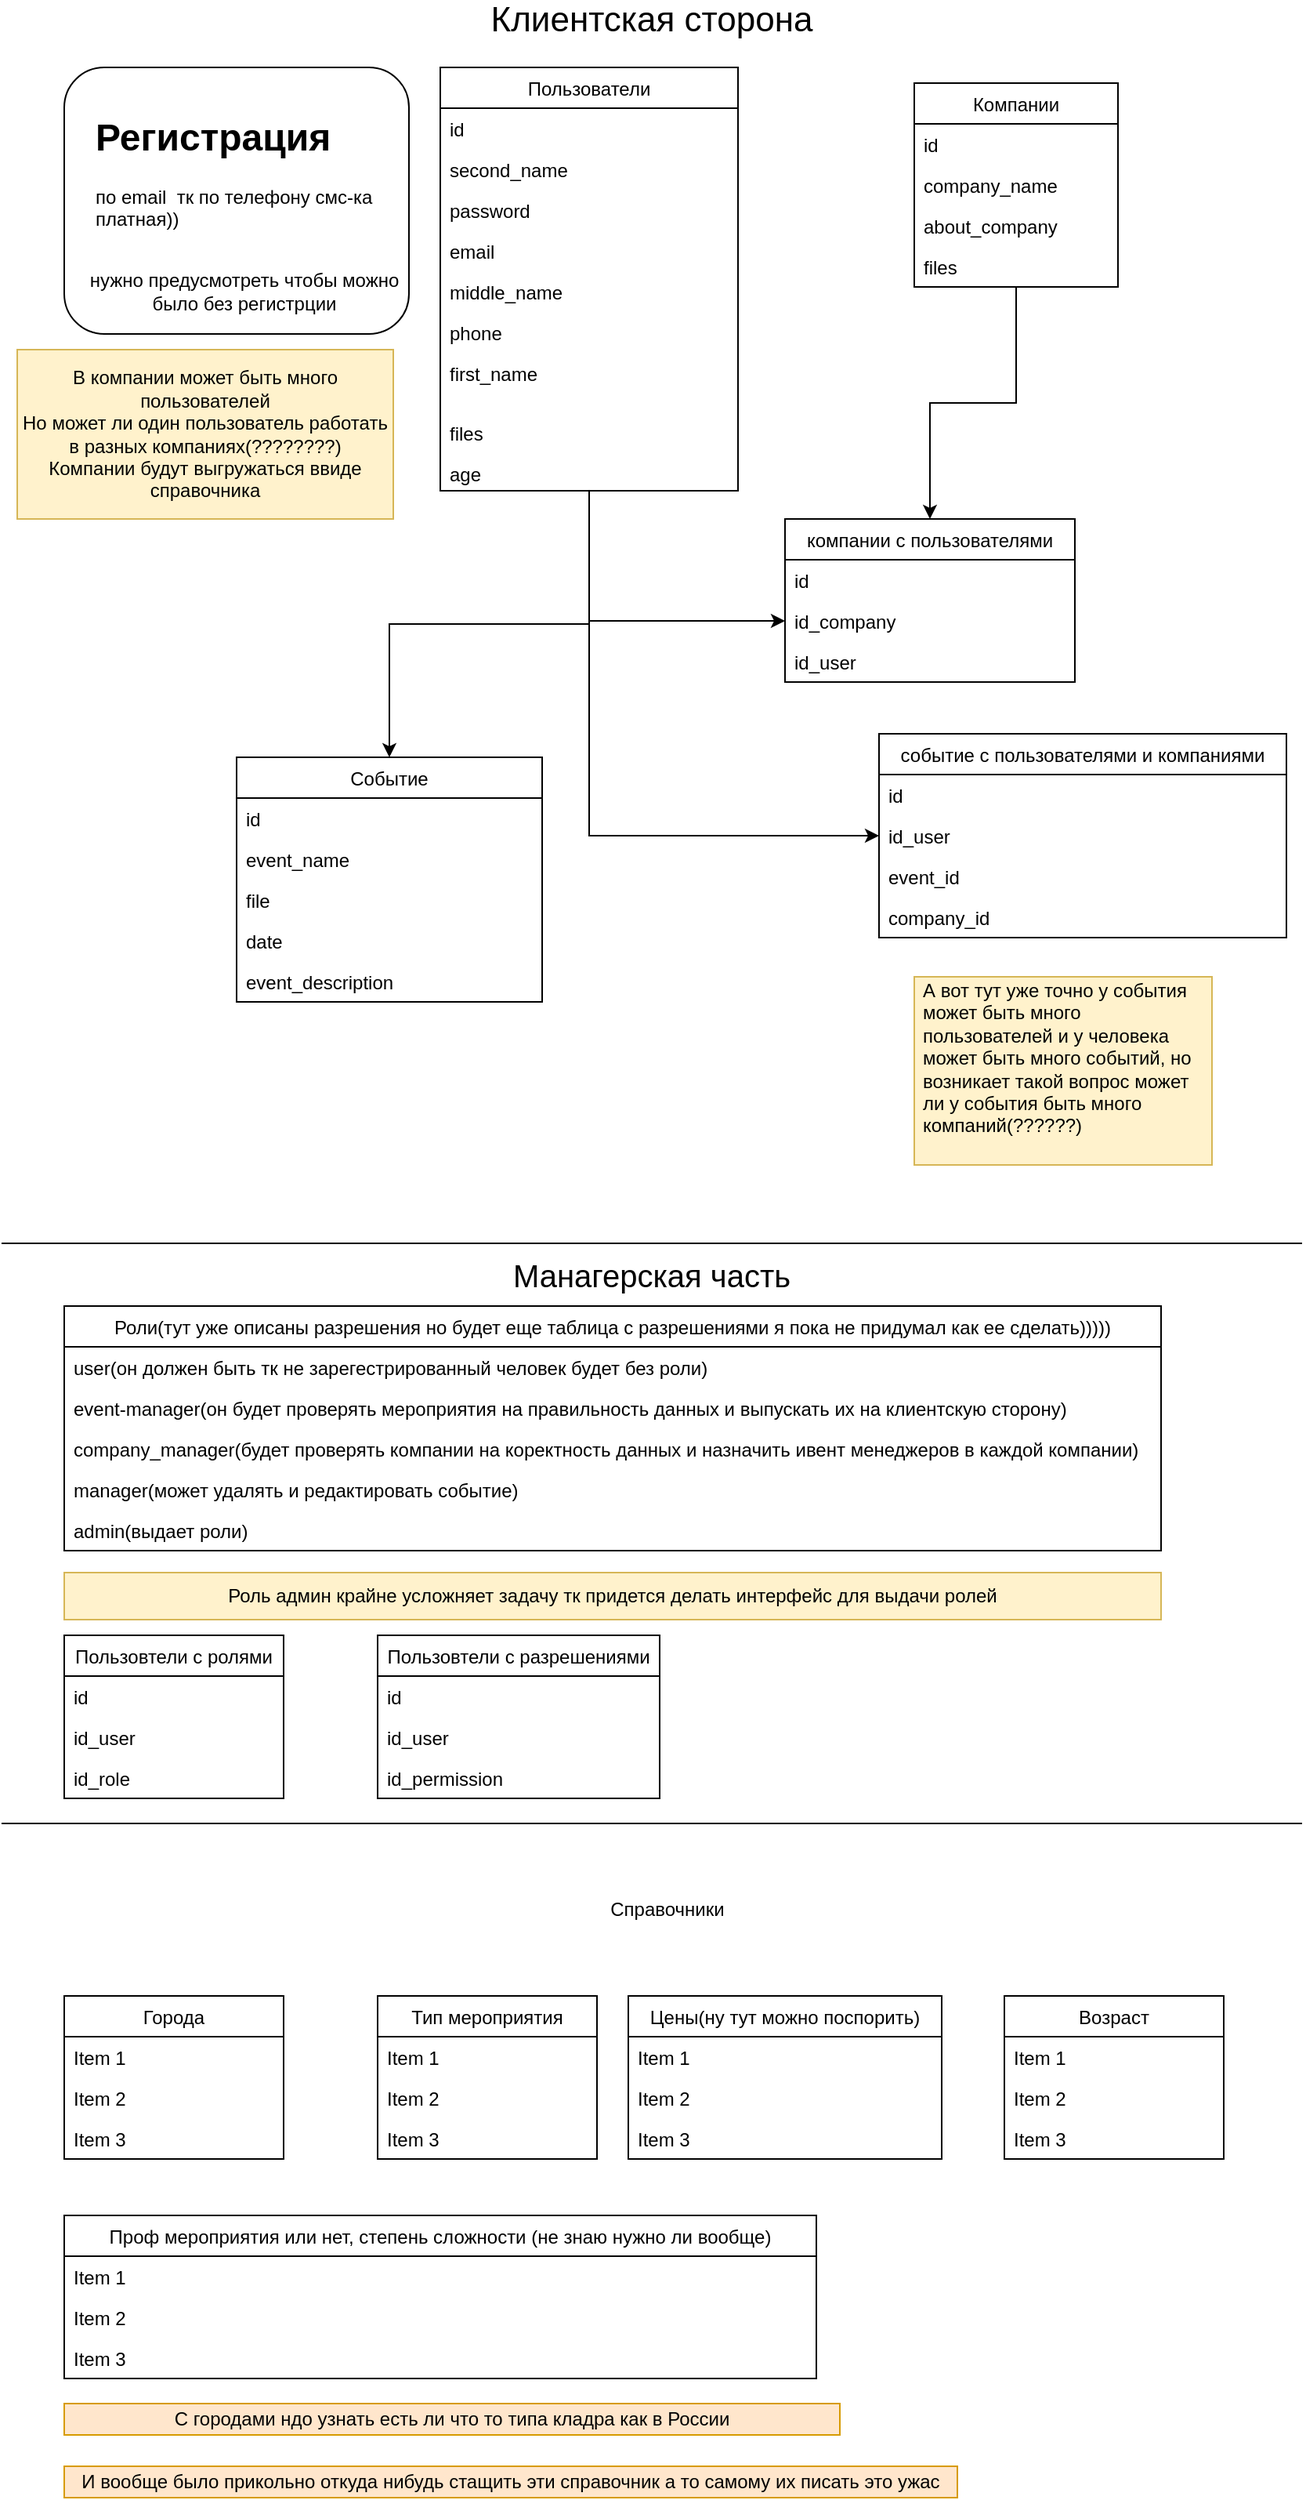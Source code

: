 <mxfile version="14.9.0" type="github"><diagram id="XpGdGngz-kElfC8e94Nq" name="Page-1"><mxGraphModel dx="1350" dy="793" grid="1" gridSize="10" guides="1" tooltips="1" connect="1" arrows="1" fold="1" page="1" pageScale="1" pageWidth="827" pageHeight="1169" math="0" shadow="0"><root><mxCell id="0"/><mxCell id="1" parent="0"/><mxCell id="HwkAxOVUcZYJpVdWTmxU-1" value="" style="rounded=1;whiteSpace=wrap;html=1;" vertex="1" parent="1"><mxGeometry x="40" y="50" width="220" height="170" as="geometry"/></mxCell><mxCell id="HwkAxOVUcZYJpVdWTmxU-3" value="&lt;h1&gt;Регистрация&lt;/h1&gt;&lt;div&gt;по email&amp;nbsp; тк по телефону смс-ка &lt;br&gt;&lt;/div&gt;&lt;div&gt;платная))&lt;/div&gt;&lt;div&gt;&lt;br&gt;&lt;/div&gt;&lt;div&gt;&lt;br&gt;&lt;/div&gt;" style="text;html=1;strokeColor=none;fillColor=none;spacing=5;spacingTop=-20;whiteSpace=wrap;overflow=hidden;rounded=0;" vertex="1" parent="1"><mxGeometry x="55" y="75" width="190" height="120" as="geometry"/></mxCell><mxCell id="HwkAxOVUcZYJpVdWTmxU-35" style="edgeStyle=orthogonalEdgeStyle;rounded=0;orthogonalLoop=1;jettySize=auto;html=1;entryX=0;entryY=0.5;entryDx=0;entryDy=0;" edge="1" parent="1" source="HwkAxOVUcZYJpVdWTmxU-5" target="HwkAxOVUcZYJpVdWTmxU-28"><mxGeometry relative="1" as="geometry"><Array as="points"><mxPoint x="375" y="403"/></Array></mxGeometry></mxCell><mxCell id="HwkAxOVUcZYJpVdWTmxU-44" style="edgeStyle=orthogonalEdgeStyle;rounded=0;orthogonalLoop=1;jettySize=auto;html=1;entryX=0.5;entryY=0;entryDx=0;entryDy=0;" edge="1" parent="1" source="HwkAxOVUcZYJpVdWTmxU-5" target="HwkAxOVUcZYJpVdWTmxU-30"><mxGeometry relative="1" as="geometry"/></mxCell><mxCell id="HwkAxOVUcZYJpVdWTmxU-45" style="edgeStyle=orthogonalEdgeStyle;rounded=0;orthogonalLoop=1;jettySize=auto;html=1;entryX=0;entryY=0.5;entryDx=0;entryDy=0;" edge="1" parent="1" source="HwkAxOVUcZYJpVdWTmxU-5" target="HwkAxOVUcZYJpVdWTmxU-40"><mxGeometry relative="1" as="geometry"/></mxCell><mxCell id="HwkAxOVUcZYJpVdWTmxU-5" value="Пользователи" style="swimlane;fontStyle=0;childLayout=stackLayout;horizontal=1;startSize=26;horizontalStack=0;resizeParent=1;resizeParentMax=0;resizeLast=0;collapsible=1;marginBottom=0;" vertex="1" parent="1"><mxGeometry x="280" y="50" width="190" height="270" as="geometry"/></mxCell><mxCell id="HwkAxOVUcZYJpVdWTmxU-6" value="id" style="text;strokeColor=none;fillColor=none;align=left;verticalAlign=top;spacingLeft=4;spacingRight=4;overflow=hidden;rotatable=0;points=[[0,0.5],[1,0.5]];portConstraint=eastwest;" vertex="1" parent="HwkAxOVUcZYJpVdWTmxU-5"><mxGeometry y="26" width="190" height="26" as="geometry"/></mxCell><mxCell id="HwkAxOVUcZYJpVdWTmxU-8" value="second_name" style="text;strokeColor=none;fillColor=none;align=left;verticalAlign=top;spacingLeft=4;spacingRight=4;overflow=hidden;rotatable=0;points=[[0,0.5],[1,0.5]];portConstraint=eastwest;" vertex="1" parent="HwkAxOVUcZYJpVdWTmxU-5"><mxGeometry y="52" width="190" height="26" as="geometry"/></mxCell><mxCell id="HwkAxOVUcZYJpVdWTmxU-14" value="password" style="text;strokeColor=none;fillColor=none;align=left;verticalAlign=top;spacingLeft=4;spacingRight=4;overflow=hidden;rotatable=0;points=[[0,0.5],[1,0.5]];portConstraint=eastwest;" vertex="1" parent="HwkAxOVUcZYJpVdWTmxU-5"><mxGeometry y="78" width="190" height="26" as="geometry"/></mxCell><mxCell id="HwkAxOVUcZYJpVdWTmxU-13" value="email" style="text;strokeColor=none;fillColor=none;align=left;verticalAlign=top;spacingLeft=4;spacingRight=4;overflow=hidden;rotatable=0;points=[[0,0.5],[1,0.5]];portConstraint=eastwest;" vertex="1" parent="HwkAxOVUcZYJpVdWTmxU-5"><mxGeometry y="104" width="190" height="26" as="geometry"/></mxCell><mxCell id="HwkAxOVUcZYJpVdWTmxU-10" value="middle_name" style="text;strokeColor=none;fillColor=none;align=left;verticalAlign=top;spacingLeft=4;spacingRight=4;overflow=hidden;rotatable=0;points=[[0,0.5],[1,0.5]];portConstraint=eastwest;" vertex="1" parent="HwkAxOVUcZYJpVdWTmxU-5"><mxGeometry y="130" width="190" height="26" as="geometry"/></mxCell><mxCell id="HwkAxOVUcZYJpVdWTmxU-12" value="phone" style="text;strokeColor=none;fillColor=none;align=left;verticalAlign=top;spacingLeft=4;spacingRight=4;overflow=hidden;rotatable=0;points=[[0,0.5],[1,0.5]];portConstraint=eastwest;" vertex="1" parent="HwkAxOVUcZYJpVdWTmxU-5"><mxGeometry y="156" width="190" height="26" as="geometry"/></mxCell><mxCell id="HwkAxOVUcZYJpVdWTmxU-7" value="first_name" style="text;strokeColor=none;fillColor=none;align=left;verticalAlign=top;spacingLeft=4;spacingRight=4;overflow=hidden;rotatable=0;points=[[0,0.5],[1,0.5]];portConstraint=eastwest;" vertex="1" parent="HwkAxOVUcZYJpVdWTmxU-5"><mxGeometry y="182" width="190" height="38" as="geometry"/></mxCell><mxCell id="HwkAxOVUcZYJpVdWTmxU-21" value="files" style="text;strokeColor=none;fillColor=none;align=left;verticalAlign=top;spacingLeft=4;spacingRight=4;overflow=hidden;rotatable=0;points=[[0,0.5],[1,0.5]];portConstraint=eastwest;" vertex="1" parent="HwkAxOVUcZYJpVdWTmxU-5"><mxGeometry y="220" width="190" height="26" as="geometry"/></mxCell><mxCell id="HwkAxOVUcZYJpVdWTmxU-15" value="age" style="text;strokeColor=none;fillColor=none;align=left;verticalAlign=top;spacingLeft=4;spacingRight=4;overflow=hidden;rotatable=0;points=[[0,0.5],[1,0.5]];portConstraint=eastwest;" vertex="1" parent="HwkAxOVUcZYJpVdWTmxU-5"><mxGeometry y="246" width="190" height="24" as="geometry"/></mxCell><mxCell id="HwkAxOVUcZYJpVdWTmxU-36" style="edgeStyle=orthogonalEdgeStyle;rounded=0;orthogonalLoop=1;jettySize=auto;html=1;entryX=0.5;entryY=0;entryDx=0;entryDy=0;" edge="1" parent="1" source="HwkAxOVUcZYJpVdWTmxU-16" target="HwkAxOVUcZYJpVdWTmxU-26"><mxGeometry relative="1" as="geometry"/></mxCell><mxCell id="HwkAxOVUcZYJpVdWTmxU-16" value="Компании" style="swimlane;fontStyle=0;childLayout=stackLayout;horizontal=1;startSize=26;horizontalStack=0;resizeParent=1;resizeParentMax=0;resizeLast=0;collapsible=1;marginBottom=0;" vertex="1" parent="1"><mxGeometry x="582.5" y="60" width="130" height="130" as="geometry"/></mxCell><mxCell id="HwkAxOVUcZYJpVdWTmxU-17" value="id" style="text;strokeColor=none;fillColor=none;align=left;verticalAlign=top;spacingLeft=4;spacingRight=4;overflow=hidden;rotatable=0;points=[[0,0.5],[1,0.5]];portConstraint=eastwest;" vertex="1" parent="HwkAxOVUcZYJpVdWTmxU-16"><mxGeometry y="26" width="130" height="26" as="geometry"/></mxCell><mxCell id="HwkAxOVUcZYJpVdWTmxU-18" value="company_name" style="text;strokeColor=none;fillColor=none;align=left;verticalAlign=top;spacingLeft=4;spacingRight=4;overflow=hidden;rotatable=0;points=[[0,0.5],[1,0.5]];portConstraint=eastwest;" vertex="1" parent="HwkAxOVUcZYJpVdWTmxU-16"><mxGeometry y="52" width="130" height="26" as="geometry"/></mxCell><mxCell id="HwkAxOVUcZYJpVdWTmxU-19" value="about_company" style="text;strokeColor=none;fillColor=none;align=left;verticalAlign=top;spacingLeft=4;spacingRight=4;overflow=hidden;rotatable=0;points=[[0,0.5],[1,0.5]];portConstraint=eastwest;" vertex="1" parent="HwkAxOVUcZYJpVdWTmxU-16"><mxGeometry y="78" width="130" height="26" as="geometry"/></mxCell><mxCell id="HwkAxOVUcZYJpVdWTmxU-20" value="files" style="text;strokeColor=none;fillColor=none;align=left;verticalAlign=top;spacingLeft=4;spacingRight=4;overflow=hidden;rotatable=0;points=[[0,0.5],[1,0.5]];portConstraint=eastwest;" vertex="1" parent="HwkAxOVUcZYJpVdWTmxU-16"><mxGeometry y="104" width="130" height="26" as="geometry"/></mxCell><mxCell id="HwkAxOVUcZYJpVdWTmxU-24" value="&lt;div&gt;В компании может быть много пользователей&lt;/div&gt;&lt;div&gt;Но может ли один пользователь работать в разных компаниях(????????)&lt;/div&gt;&lt;div&gt;Компании будут выгружаться ввиде справочника&lt;br&gt;&lt;/div&gt;" style="text;html=1;strokeColor=#d6b656;fillColor=#fff2cc;align=center;verticalAlign=middle;whiteSpace=wrap;rounded=0;" vertex="1" parent="1"><mxGeometry x="10" y="230" width="240" height="108" as="geometry"/></mxCell><mxCell id="HwkAxOVUcZYJpVdWTmxU-26" value="компании с пользователями" style="swimlane;fontStyle=0;childLayout=stackLayout;horizontal=1;startSize=26;horizontalStack=0;resizeParent=1;resizeParentMax=0;resizeLast=0;collapsible=1;marginBottom=0;" vertex="1" parent="1"><mxGeometry x="500" y="338" width="185" height="104" as="geometry"/></mxCell><mxCell id="HwkAxOVUcZYJpVdWTmxU-27" value="id" style="text;strokeColor=none;fillColor=none;align=left;verticalAlign=top;spacingLeft=4;spacingRight=4;overflow=hidden;rotatable=0;points=[[0,0.5],[1,0.5]];portConstraint=eastwest;" vertex="1" parent="HwkAxOVUcZYJpVdWTmxU-26"><mxGeometry y="26" width="185" height="26" as="geometry"/></mxCell><mxCell id="HwkAxOVUcZYJpVdWTmxU-28" value="id_company" style="text;strokeColor=none;fillColor=none;align=left;verticalAlign=top;spacingLeft=4;spacingRight=4;overflow=hidden;rotatable=0;points=[[0,0.5],[1,0.5]];portConstraint=eastwest;" vertex="1" parent="HwkAxOVUcZYJpVdWTmxU-26"><mxGeometry y="52" width="185" height="26" as="geometry"/></mxCell><mxCell id="HwkAxOVUcZYJpVdWTmxU-29" value="id_user" style="text;strokeColor=none;fillColor=none;align=left;verticalAlign=top;spacingLeft=4;spacingRight=4;overflow=hidden;rotatable=0;points=[[0,0.5],[1,0.5]];portConstraint=eastwest;" vertex="1" parent="HwkAxOVUcZYJpVdWTmxU-26"><mxGeometry y="78" width="185" height="26" as="geometry"/></mxCell><mxCell id="HwkAxOVUcZYJpVdWTmxU-30" value="Событие" style="swimlane;fontStyle=0;childLayout=stackLayout;horizontal=1;startSize=26;horizontalStack=0;resizeParent=1;resizeParentMax=0;resizeLast=0;collapsible=1;marginBottom=0;" vertex="1" parent="1"><mxGeometry x="150" y="490" width="195" height="156" as="geometry"/></mxCell><mxCell id="HwkAxOVUcZYJpVdWTmxU-31" value="id" style="text;strokeColor=none;fillColor=none;align=left;verticalAlign=top;spacingLeft=4;spacingRight=4;overflow=hidden;rotatable=0;points=[[0,0.5],[1,0.5]];portConstraint=eastwest;" vertex="1" parent="HwkAxOVUcZYJpVdWTmxU-30"><mxGeometry y="26" width="195" height="26" as="geometry"/></mxCell><mxCell id="HwkAxOVUcZYJpVdWTmxU-32" value="event_name" style="text;strokeColor=none;fillColor=none;align=left;verticalAlign=top;spacingLeft=4;spacingRight=4;overflow=hidden;rotatable=0;points=[[0,0.5],[1,0.5]];portConstraint=eastwest;" vertex="1" parent="HwkAxOVUcZYJpVdWTmxU-30"><mxGeometry y="52" width="195" height="26" as="geometry"/></mxCell><mxCell id="HwkAxOVUcZYJpVdWTmxU-34" value="file" style="text;strokeColor=none;fillColor=none;align=left;verticalAlign=top;spacingLeft=4;spacingRight=4;overflow=hidden;rotatable=0;points=[[0,0.5],[1,0.5]];portConstraint=eastwest;" vertex="1" parent="HwkAxOVUcZYJpVdWTmxU-30"><mxGeometry y="78" width="195" height="26" as="geometry"/></mxCell><mxCell id="HwkAxOVUcZYJpVdWTmxU-42" value="date" style="text;strokeColor=none;fillColor=none;align=left;verticalAlign=top;spacingLeft=4;spacingRight=4;overflow=hidden;rotatable=0;points=[[0,0.5],[1,0.5]];portConstraint=eastwest;" vertex="1" parent="HwkAxOVUcZYJpVdWTmxU-30"><mxGeometry y="104" width="195" height="26" as="geometry"/></mxCell><mxCell id="HwkAxOVUcZYJpVdWTmxU-33" value="event_description" style="text;strokeColor=none;fillColor=none;align=left;verticalAlign=top;spacingLeft=4;spacingRight=4;overflow=hidden;rotatable=0;points=[[0,0.5],[1,0.5]];portConstraint=eastwest;" vertex="1" parent="HwkAxOVUcZYJpVdWTmxU-30"><mxGeometry y="130" width="195" height="26" as="geometry"/></mxCell><mxCell id="HwkAxOVUcZYJpVdWTmxU-38" value="событие с пользователями и компаниями" style="swimlane;fontStyle=0;childLayout=stackLayout;horizontal=1;startSize=26;horizontalStack=0;resizeParent=1;resizeParentMax=0;resizeLast=0;collapsible=1;marginBottom=0;" vertex="1" parent="1"><mxGeometry x="560" y="475" width="260" height="130" as="geometry"/></mxCell><mxCell id="HwkAxOVUcZYJpVdWTmxU-39" value="id" style="text;strokeColor=none;fillColor=none;align=left;verticalAlign=top;spacingLeft=4;spacingRight=4;overflow=hidden;rotatable=0;points=[[0,0.5],[1,0.5]];portConstraint=eastwest;" vertex="1" parent="HwkAxOVUcZYJpVdWTmxU-38"><mxGeometry y="26" width="260" height="26" as="geometry"/></mxCell><mxCell id="HwkAxOVUcZYJpVdWTmxU-40" value="id_user" style="text;strokeColor=none;fillColor=none;align=left;verticalAlign=top;spacingLeft=4;spacingRight=4;overflow=hidden;rotatable=0;points=[[0,0.5],[1,0.5]];portConstraint=eastwest;" vertex="1" parent="HwkAxOVUcZYJpVdWTmxU-38"><mxGeometry y="52" width="260" height="26" as="geometry"/></mxCell><mxCell id="HwkAxOVUcZYJpVdWTmxU-41" value="event_id" style="text;strokeColor=none;fillColor=none;align=left;verticalAlign=top;spacingLeft=4;spacingRight=4;overflow=hidden;rotatable=0;points=[[0,0.5],[1,0.5]];portConstraint=eastwest;" vertex="1" parent="HwkAxOVUcZYJpVdWTmxU-38"><mxGeometry y="78" width="260" height="26" as="geometry"/></mxCell><mxCell id="HwkAxOVUcZYJpVdWTmxU-47" value="compаny_id" style="text;strokeColor=none;fillColor=none;align=left;verticalAlign=top;spacingLeft=4;spacingRight=4;overflow=hidden;rotatable=0;points=[[0,0.5],[1,0.5]];portConstraint=eastwest;" vertex="1" parent="HwkAxOVUcZYJpVdWTmxU-38"><mxGeometry y="104" width="260" height="26" as="geometry"/></mxCell><mxCell id="HwkAxOVUcZYJpVdWTmxU-48" value="&lt;p&gt;А вот тут уже точно у события может быть много пользователей и у человека может быть много событий, но возникает такой вопрос может ли у события быть много компаний(??????)&lt;br&gt;&lt;/p&gt;" style="text;html=1;strokeColor=#d6b656;fillColor=#fff2cc;spacing=5;spacingTop=-20;whiteSpace=wrap;overflow=hidden;rounded=0;" vertex="1" parent="1"><mxGeometry x="582.5" y="630" width="190" height="120" as="geometry"/></mxCell><mxCell id="HwkAxOVUcZYJpVdWTmxU-49" value="" style="endArrow=none;html=1;" edge="1" parent="1"><mxGeometry width="50" height="50" relative="1" as="geometry"><mxPoint y="800" as="sourcePoint"/><mxPoint x="830" y="800" as="targetPoint"/></mxGeometry></mxCell><mxCell id="HwkAxOVUcZYJpVdWTmxU-50" value="&lt;font style=&quot;font-size: 22px&quot;&gt;Клиентская сторона&lt;/font&gt;" style="text;html=1;strokeColor=none;fillColor=none;align=center;verticalAlign=middle;whiteSpace=wrap;rounded=0;" vertex="1" parent="1"><mxGeometry x="10" y="10" width="810" height="20" as="geometry"/></mxCell><mxCell id="HwkAxOVUcZYJpVdWTmxU-51" value="нужно предусмотреть чтобы можно было без регистрции" style="text;html=1;strokeColor=none;fillColor=none;align=center;verticalAlign=middle;whiteSpace=wrap;rounded=0;" vertex="1" parent="1"><mxGeometry x="50" y="175" width="210" height="35" as="geometry"/></mxCell><mxCell id="HwkAxOVUcZYJpVdWTmxU-55" value="Роли(тут уже описаны разрешения но будет еще таблица с разрешениями я пока не придумал как ее сделать)))))" style="swimlane;fontStyle=0;childLayout=stackLayout;horizontal=1;startSize=26;horizontalStack=0;resizeParent=1;resizeParentMax=0;resizeLast=0;collapsible=1;marginBottom=0;" vertex="1" parent="1"><mxGeometry x="40" y="840" width="700" height="156" as="geometry"/></mxCell><mxCell id="HwkAxOVUcZYJpVdWTmxU-56" value="user(он должен быть тк не зарегестрированный человек будет без роли)" style="text;strokeColor=none;fillColor=none;align=left;verticalAlign=top;spacingLeft=4;spacingRight=4;overflow=hidden;rotatable=0;points=[[0,0.5],[1,0.5]];portConstraint=eastwest;" vertex="1" parent="HwkAxOVUcZYJpVdWTmxU-55"><mxGeometry y="26" width="700" height="26" as="geometry"/></mxCell><mxCell id="HwkAxOVUcZYJpVdWTmxU-57" value="event-manager(он будет проверять мероприятия на правильность данных и выпускать их на клиентскую сторону)" style="text;strokeColor=none;fillColor=none;align=left;verticalAlign=top;spacingLeft=4;spacingRight=4;overflow=hidden;rotatable=0;points=[[0,0.5],[1,0.5]];portConstraint=eastwest;" vertex="1" parent="HwkAxOVUcZYJpVdWTmxU-55"><mxGeometry y="52" width="700" height="26" as="geometry"/></mxCell><mxCell id="HwkAxOVUcZYJpVdWTmxU-61" value="company_manager(будет проверять компании на коректность данных и назначить ивент менеджеров в каждой компании)" style="text;strokeColor=none;fillColor=none;align=left;verticalAlign=top;spacingLeft=4;spacingRight=4;overflow=hidden;rotatable=0;points=[[0,0.5],[1,0.5]];portConstraint=eastwest;" vertex="1" parent="HwkAxOVUcZYJpVdWTmxU-55"><mxGeometry y="78" width="700" height="26" as="geometry"/></mxCell><mxCell id="HwkAxOVUcZYJpVdWTmxU-62" value="manager(может удалять и редактировать событие)" style="text;strokeColor=none;fillColor=none;align=left;verticalAlign=top;spacingLeft=4;spacingRight=4;overflow=hidden;rotatable=0;points=[[0,0.5],[1,0.5]];portConstraint=eastwest;" vertex="1" parent="HwkAxOVUcZYJpVdWTmxU-55"><mxGeometry y="104" width="700" height="26" as="geometry"/></mxCell><mxCell id="HwkAxOVUcZYJpVdWTmxU-63" value="admin(выдает роли)" style="text;strokeColor=none;fillColor=none;align=left;verticalAlign=top;spacingLeft=4;spacingRight=4;overflow=hidden;rotatable=0;points=[[0,0.5],[1,0.5]];portConstraint=eastwest;" vertex="1" parent="HwkAxOVUcZYJpVdWTmxU-55"><mxGeometry y="130" width="700" height="26" as="geometry"/></mxCell><mxCell id="HwkAxOVUcZYJpVdWTmxU-64" value="Роль админ крайне усложняет задачу тк придется делать интерфейс для выдачи ролей" style="text;html=1;strokeColor=#d6b656;fillColor=#fff2cc;align=center;verticalAlign=middle;whiteSpace=wrap;rounded=0;" vertex="1" parent="1"><mxGeometry x="40" y="1010" width="700" height="30" as="geometry"/></mxCell><mxCell id="HwkAxOVUcZYJpVdWTmxU-65" value="Пользовтели с ролями" style="swimlane;fontStyle=0;childLayout=stackLayout;horizontal=1;startSize=26;horizontalStack=0;resizeParent=1;resizeParentMax=0;resizeLast=0;collapsible=1;marginBottom=0;" vertex="1" parent="1"><mxGeometry x="40" y="1050" width="140" height="104" as="geometry"/></mxCell><mxCell id="HwkAxOVUcZYJpVdWTmxU-66" value="id" style="text;strokeColor=none;fillColor=none;align=left;verticalAlign=top;spacingLeft=4;spacingRight=4;overflow=hidden;rotatable=0;points=[[0,0.5],[1,0.5]];portConstraint=eastwest;" vertex="1" parent="HwkAxOVUcZYJpVdWTmxU-65"><mxGeometry y="26" width="140" height="26" as="geometry"/></mxCell><mxCell id="HwkAxOVUcZYJpVdWTmxU-67" value="id_user" style="text;strokeColor=none;fillColor=none;align=left;verticalAlign=top;spacingLeft=4;spacingRight=4;overflow=hidden;rotatable=0;points=[[0,0.5],[1,0.5]];portConstraint=eastwest;" vertex="1" parent="HwkAxOVUcZYJpVdWTmxU-65"><mxGeometry y="52" width="140" height="26" as="geometry"/></mxCell><mxCell id="HwkAxOVUcZYJpVdWTmxU-68" value="id_role" style="text;strokeColor=none;fillColor=none;align=left;verticalAlign=top;spacingLeft=4;spacingRight=4;overflow=hidden;rotatable=0;points=[[0,0.5],[1,0.5]];portConstraint=eastwest;" vertex="1" parent="HwkAxOVUcZYJpVdWTmxU-65"><mxGeometry y="78" width="140" height="26" as="geometry"/></mxCell><mxCell id="HwkAxOVUcZYJpVdWTmxU-70" value="Пользовтели с разрешениями" style="swimlane;fontStyle=0;childLayout=stackLayout;horizontal=1;startSize=26;horizontalStack=0;resizeParent=1;resizeParentMax=0;resizeLast=0;collapsible=1;marginBottom=0;" vertex="1" parent="1"><mxGeometry x="240" y="1050" width="180" height="104" as="geometry"/></mxCell><mxCell id="HwkAxOVUcZYJpVdWTmxU-71" value="id" style="text;strokeColor=none;fillColor=none;align=left;verticalAlign=top;spacingLeft=4;spacingRight=4;overflow=hidden;rotatable=0;points=[[0,0.5],[1,0.5]];portConstraint=eastwest;" vertex="1" parent="HwkAxOVUcZYJpVdWTmxU-70"><mxGeometry y="26" width="180" height="26" as="geometry"/></mxCell><mxCell id="HwkAxOVUcZYJpVdWTmxU-72" value="id_user" style="text;strokeColor=none;fillColor=none;align=left;verticalAlign=top;spacingLeft=4;spacingRight=4;overflow=hidden;rotatable=0;points=[[0,0.5],[1,0.5]];portConstraint=eastwest;" vertex="1" parent="HwkAxOVUcZYJpVdWTmxU-70"><mxGeometry y="52" width="180" height="26" as="geometry"/></mxCell><mxCell id="HwkAxOVUcZYJpVdWTmxU-73" value="id_permission" style="text;strokeColor=none;fillColor=none;align=left;verticalAlign=top;spacingLeft=4;spacingRight=4;overflow=hidden;rotatable=0;points=[[0,0.5],[1,0.5]];portConstraint=eastwest;" vertex="1" parent="HwkAxOVUcZYJpVdWTmxU-70"><mxGeometry y="78" width="180" height="26" as="geometry"/></mxCell><mxCell id="HwkAxOVUcZYJpVdWTmxU-74" value="&lt;font style=&quot;font-size: 20px&quot;&gt;Манагерская часть&lt;/font&gt;" style="text;html=1;strokeColor=none;fillColor=none;align=center;verticalAlign=middle;whiteSpace=wrap;rounded=0;" vertex="1" parent="1"><mxGeometry y="810" width="830" height="20" as="geometry"/></mxCell><mxCell id="HwkAxOVUcZYJpVdWTmxU-76" value="Города" style="swimlane;fontStyle=0;childLayout=stackLayout;horizontal=1;startSize=26;horizontalStack=0;resizeParent=1;resizeParentMax=0;resizeLast=0;collapsible=1;marginBottom=0;" vertex="1" parent="1"><mxGeometry x="40" y="1280" width="140" height="104" as="geometry"/></mxCell><mxCell id="HwkAxOVUcZYJpVdWTmxU-77" value="Item 1" style="text;strokeColor=none;fillColor=none;align=left;verticalAlign=top;spacingLeft=4;spacingRight=4;overflow=hidden;rotatable=0;points=[[0,0.5],[1,0.5]];portConstraint=eastwest;" vertex="1" parent="HwkAxOVUcZYJpVdWTmxU-76"><mxGeometry y="26" width="140" height="26" as="geometry"/></mxCell><mxCell id="HwkAxOVUcZYJpVdWTmxU-78" value="Item 2" style="text;strokeColor=none;fillColor=none;align=left;verticalAlign=top;spacingLeft=4;spacingRight=4;overflow=hidden;rotatable=0;points=[[0,0.5],[1,0.5]];portConstraint=eastwest;" vertex="1" parent="HwkAxOVUcZYJpVdWTmxU-76"><mxGeometry y="52" width="140" height="26" as="geometry"/></mxCell><mxCell id="HwkAxOVUcZYJpVdWTmxU-79" value="Item 3" style="text;strokeColor=none;fillColor=none;align=left;verticalAlign=top;spacingLeft=4;spacingRight=4;overflow=hidden;rotatable=0;points=[[0,0.5],[1,0.5]];portConstraint=eastwest;" vertex="1" parent="HwkAxOVUcZYJpVdWTmxU-76"><mxGeometry y="78" width="140" height="26" as="geometry"/></mxCell><mxCell id="HwkAxOVUcZYJpVdWTmxU-80" value="Тип мероприятия" style="swimlane;fontStyle=0;childLayout=stackLayout;horizontal=1;startSize=26;horizontalStack=0;resizeParent=1;resizeParentMax=0;resizeLast=0;collapsible=1;marginBottom=0;" vertex="1" parent="1"><mxGeometry x="240" y="1280" width="140" height="104" as="geometry"/></mxCell><mxCell id="HwkAxOVUcZYJpVdWTmxU-81" value="Item 1" style="text;strokeColor=none;fillColor=none;align=left;verticalAlign=top;spacingLeft=4;spacingRight=4;overflow=hidden;rotatable=0;points=[[0,0.5],[1,0.5]];portConstraint=eastwest;" vertex="1" parent="HwkAxOVUcZYJpVdWTmxU-80"><mxGeometry y="26" width="140" height="26" as="geometry"/></mxCell><mxCell id="HwkAxOVUcZYJpVdWTmxU-82" value="Item 2" style="text;strokeColor=none;fillColor=none;align=left;verticalAlign=top;spacingLeft=4;spacingRight=4;overflow=hidden;rotatable=0;points=[[0,0.5],[1,0.5]];portConstraint=eastwest;" vertex="1" parent="HwkAxOVUcZYJpVdWTmxU-80"><mxGeometry y="52" width="140" height="26" as="geometry"/></mxCell><mxCell id="HwkAxOVUcZYJpVdWTmxU-83" value="Item 3" style="text;strokeColor=none;fillColor=none;align=left;verticalAlign=top;spacingLeft=4;spacingRight=4;overflow=hidden;rotatable=0;points=[[0,0.5],[1,0.5]];portConstraint=eastwest;" vertex="1" parent="HwkAxOVUcZYJpVdWTmxU-80"><mxGeometry y="78" width="140" height="26" as="geometry"/></mxCell><mxCell id="HwkAxOVUcZYJpVdWTmxU-84" value="Цены(ну тут можно поспорить)" style="swimlane;fontStyle=0;childLayout=stackLayout;horizontal=1;startSize=26;horizontalStack=0;resizeParent=1;resizeParentMax=0;resizeLast=0;collapsible=1;marginBottom=0;" vertex="1" parent="1"><mxGeometry x="400" y="1280" width="200" height="104" as="geometry"/></mxCell><mxCell id="HwkAxOVUcZYJpVdWTmxU-85" value="Item 1" style="text;strokeColor=none;fillColor=none;align=left;verticalAlign=top;spacingLeft=4;spacingRight=4;overflow=hidden;rotatable=0;points=[[0,0.5],[1,0.5]];portConstraint=eastwest;" vertex="1" parent="HwkAxOVUcZYJpVdWTmxU-84"><mxGeometry y="26" width="200" height="26" as="geometry"/></mxCell><mxCell id="HwkAxOVUcZYJpVdWTmxU-86" value="Item 2" style="text;strokeColor=none;fillColor=none;align=left;verticalAlign=top;spacingLeft=4;spacingRight=4;overflow=hidden;rotatable=0;points=[[0,0.5],[1,0.5]];portConstraint=eastwest;" vertex="1" parent="HwkAxOVUcZYJpVdWTmxU-84"><mxGeometry y="52" width="200" height="26" as="geometry"/></mxCell><mxCell id="HwkAxOVUcZYJpVdWTmxU-87" value="Item 3" style="text;strokeColor=none;fillColor=none;align=left;verticalAlign=top;spacingLeft=4;spacingRight=4;overflow=hidden;rotatable=0;points=[[0,0.5],[1,0.5]];portConstraint=eastwest;" vertex="1" parent="HwkAxOVUcZYJpVdWTmxU-84"><mxGeometry y="78" width="200" height="26" as="geometry"/></mxCell><mxCell id="HwkAxOVUcZYJpVdWTmxU-88" value="Возраст" style="swimlane;fontStyle=0;childLayout=stackLayout;horizontal=1;startSize=26;horizontalStack=0;resizeParent=1;resizeParentMax=0;resizeLast=0;collapsible=1;marginBottom=0;" vertex="1" parent="1"><mxGeometry x="640" y="1280" width="140" height="104" as="geometry"/></mxCell><mxCell id="HwkAxOVUcZYJpVdWTmxU-89" value="Item 1" style="text;strokeColor=none;fillColor=none;align=left;verticalAlign=top;spacingLeft=4;spacingRight=4;overflow=hidden;rotatable=0;points=[[0,0.5],[1,0.5]];portConstraint=eastwest;" vertex="1" parent="HwkAxOVUcZYJpVdWTmxU-88"><mxGeometry y="26" width="140" height="26" as="geometry"/></mxCell><mxCell id="HwkAxOVUcZYJpVdWTmxU-90" value="Item 2" style="text;strokeColor=none;fillColor=none;align=left;verticalAlign=top;spacingLeft=4;spacingRight=4;overflow=hidden;rotatable=0;points=[[0,0.5],[1,0.5]];portConstraint=eastwest;" vertex="1" parent="HwkAxOVUcZYJpVdWTmxU-88"><mxGeometry y="52" width="140" height="26" as="geometry"/></mxCell><mxCell id="HwkAxOVUcZYJpVdWTmxU-91" value="Item 3" style="text;strokeColor=none;fillColor=none;align=left;verticalAlign=top;spacingLeft=4;spacingRight=4;overflow=hidden;rotatable=0;points=[[0,0.5],[1,0.5]];portConstraint=eastwest;" vertex="1" parent="HwkAxOVUcZYJpVdWTmxU-88"><mxGeometry y="78" width="140" height="26" as="geometry"/></mxCell><mxCell id="HwkAxOVUcZYJpVdWTmxU-92" value="Проф мероприятия или нет, степень сложности (не знаю нужно ли вообще)" style="swimlane;fontStyle=0;childLayout=stackLayout;horizontal=1;startSize=26;horizontalStack=0;resizeParent=1;resizeParentMax=0;resizeLast=0;collapsible=1;marginBottom=0;" vertex="1" parent="1"><mxGeometry x="40" y="1420" width="480" height="104" as="geometry"/></mxCell><mxCell id="HwkAxOVUcZYJpVdWTmxU-93" value="Item 1" style="text;strokeColor=none;fillColor=none;align=left;verticalAlign=top;spacingLeft=4;spacingRight=4;overflow=hidden;rotatable=0;points=[[0,0.5],[1,0.5]];portConstraint=eastwest;" vertex="1" parent="HwkAxOVUcZYJpVdWTmxU-92"><mxGeometry y="26" width="480" height="26" as="geometry"/></mxCell><mxCell id="HwkAxOVUcZYJpVdWTmxU-94" value="Item 2" style="text;strokeColor=none;fillColor=none;align=left;verticalAlign=top;spacingLeft=4;spacingRight=4;overflow=hidden;rotatable=0;points=[[0,0.5],[1,0.5]];portConstraint=eastwest;" vertex="1" parent="HwkAxOVUcZYJpVdWTmxU-92"><mxGeometry y="52" width="480" height="26" as="geometry"/></mxCell><mxCell id="HwkAxOVUcZYJpVdWTmxU-95" value="Item 3" style="text;strokeColor=none;fillColor=none;align=left;verticalAlign=top;spacingLeft=4;spacingRight=4;overflow=hidden;rotatable=0;points=[[0,0.5],[1,0.5]];portConstraint=eastwest;" vertex="1" parent="HwkAxOVUcZYJpVdWTmxU-92"><mxGeometry y="78" width="480" height="26" as="geometry"/></mxCell><mxCell id="HwkAxOVUcZYJpVdWTmxU-97" value="" style="endArrow=none;html=1;" edge="1" parent="1"><mxGeometry width="50" height="50" relative="1" as="geometry"><mxPoint y="1170" as="sourcePoint"/><mxPoint x="830" y="1170" as="targetPoint"/></mxGeometry></mxCell><mxCell id="HwkAxOVUcZYJpVdWTmxU-98" value="Справочники" style="text;html=1;strokeColor=none;fillColor=none;align=center;verticalAlign=middle;whiteSpace=wrap;rounded=0;" vertex="1" parent="1"><mxGeometry x="50" y="1210" width="750" height="30" as="geometry"/></mxCell><mxCell id="HwkAxOVUcZYJpVdWTmxU-99" value="С городами ндо узнать есть ли что то типа кладра как в России" style="text;html=1;strokeColor=#d79b00;fillColor=#ffe6cc;align=center;verticalAlign=middle;whiteSpace=wrap;rounded=0;" vertex="1" parent="1"><mxGeometry x="40" y="1540" width="495" height="20" as="geometry"/></mxCell><mxCell id="HwkAxOVUcZYJpVdWTmxU-101" value="И вообще было прикольно откуда нибудь стащить эти справочник а то самому их писать это ужас" style="text;html=1;strokeColor=#d79b00;fillColor=#ffe6cc;align=center;verticalAlign=middle;whiteSpace=wrap;rounded=0;" vertex="1" parent="1"><mxGeometry x="40" y="1580" width="570" height="20" as="geometry"/></mxCell></root></mxGraphModel></diagram></mxfile>